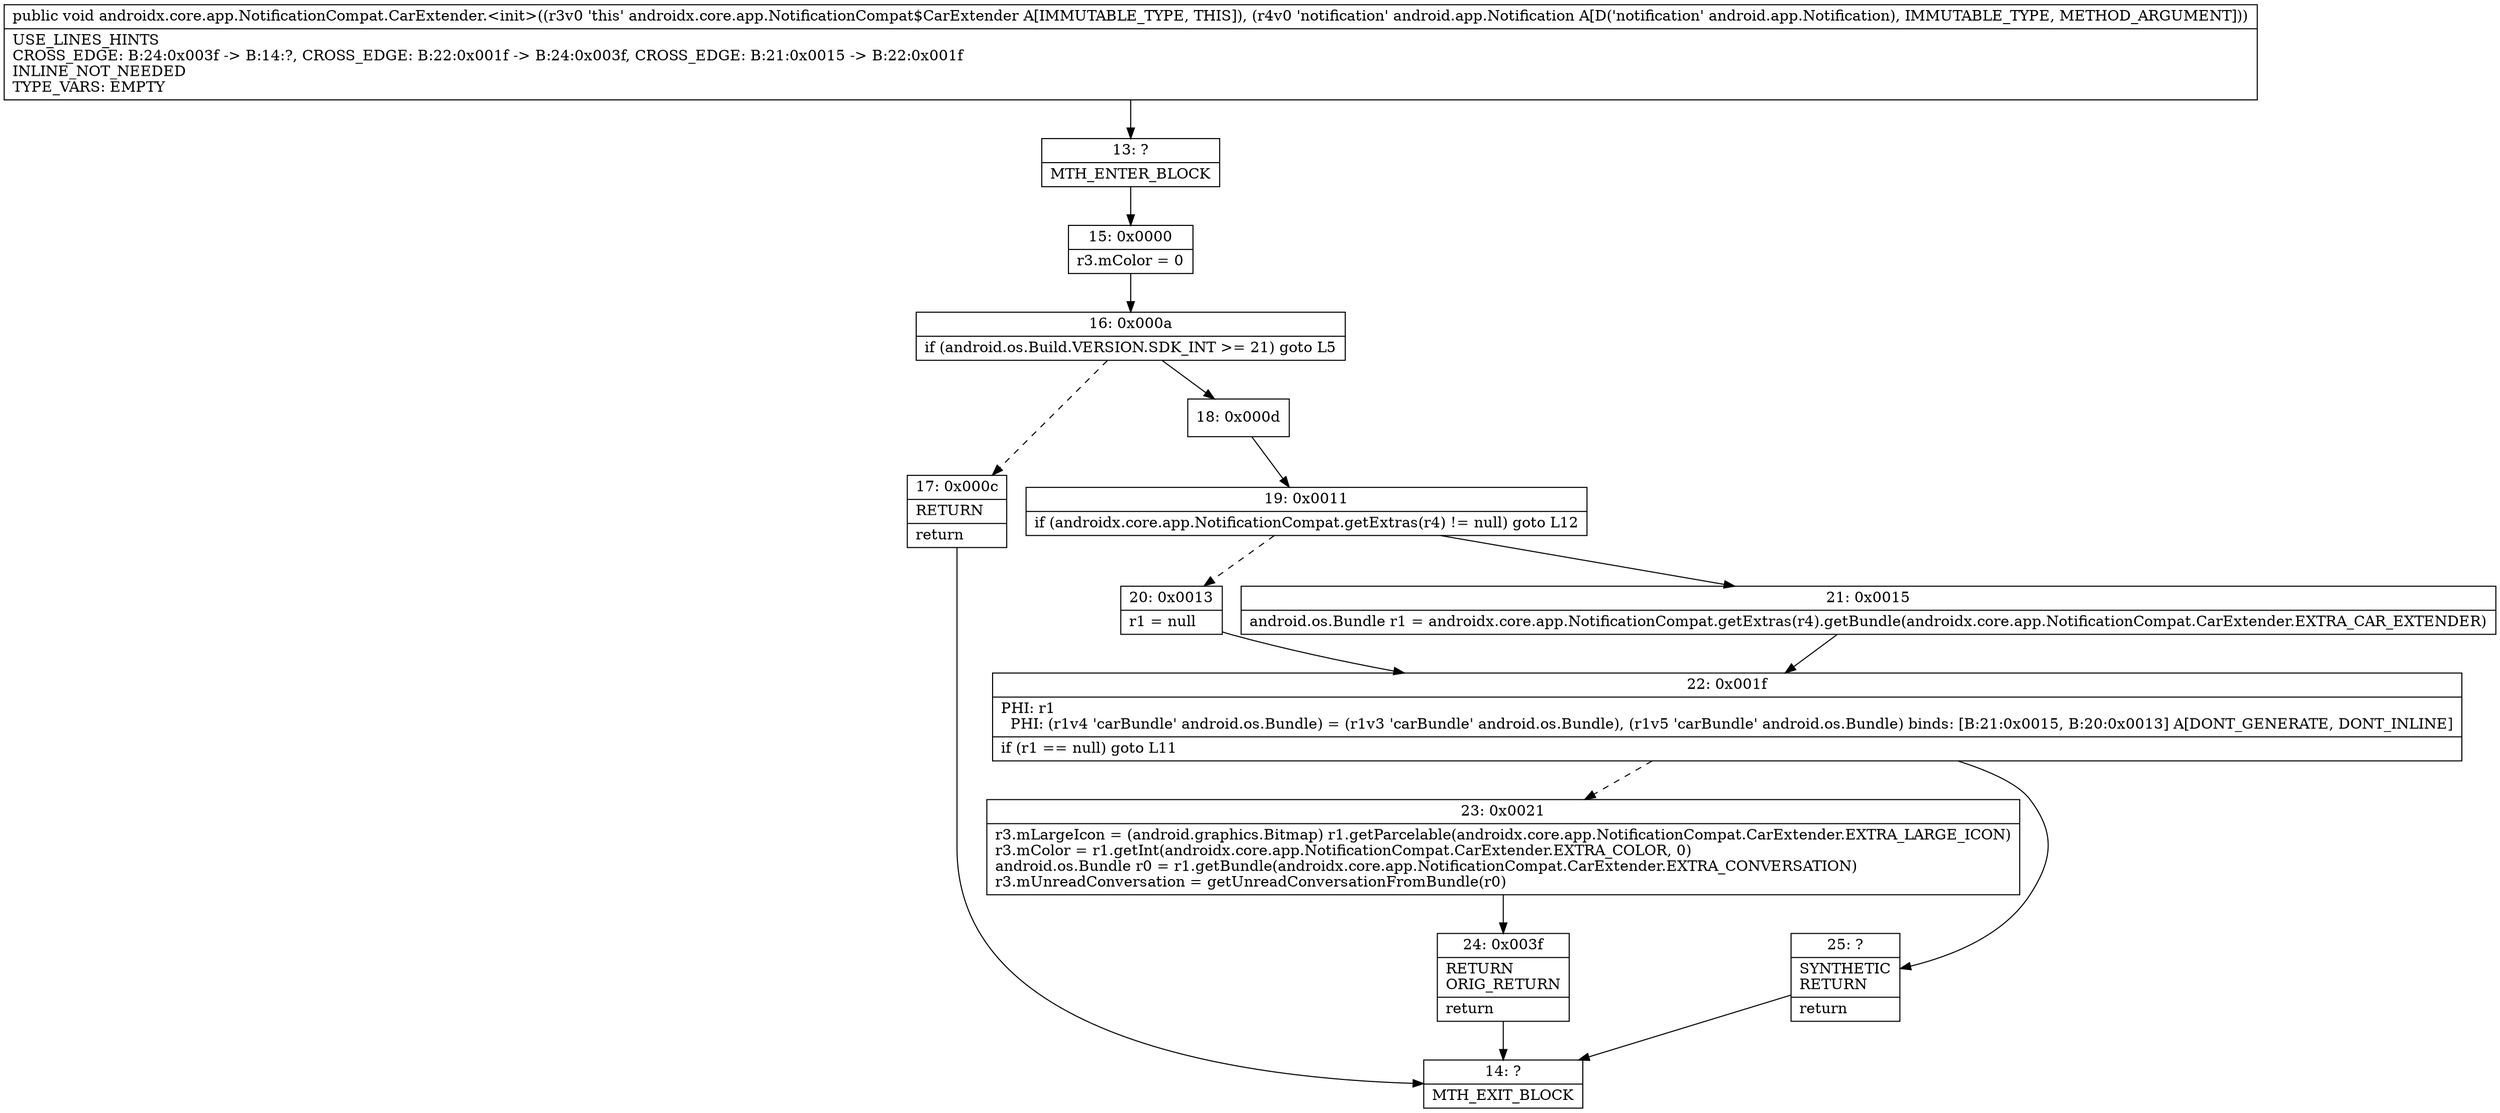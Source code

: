 digraph "CFG forandroidx.core.app.NotificationCompat.CarExtender.\<init\>(Landroid\/app\/Notification;)V" {
Node_13 [shape=record,label="{13\:\ ?|MTH_ENTER_BLOCK\l}"];
Node_15 [shape=record,label="{15\:\ 0x0000|r3.mColor = 0\l}"];
Node_16 [shape=record,label="{16\:\ 0x000a|if (android.os.Build.VERSION.SDK_INT \>= 21) goto L5\l}"];
Node_17 [shape=record,label="{17\:\ 0x000c|RETURN\l|return\l}"];
Node_14 [shape=record,label="{14\:\ ?|MTH_EXIT_BLOCK\l}"];
Node_18 [shape=record,label="{18\:\ 0x000d}"];
Node_19 [shape=record,label="{19\:\ 0x0011|if (androidx.core.app.NotificationCompat.getExtras(r4) != null) goto L12\l}"];
Node_20 [shape=record,label="{20\:\ 0x0013|r1 = null\l}"];
Node_22 [shape=record,label="{22\:\ 0x001f|PHI: r1 \l  PHI: (r1v4 'carBundle' android.os.Bundle) = (r1v3 'carBundle' android.os.Bundle), (r1v5 'carBundle' android.os.Bundle) binds: [B:21:0x0015, B:20:0x0013] A[DONT_GENERATE, DONT_INLINE]\l|if (r1 == null) goto L11\l}"];
Node_23 [shape=record,label="{23\:\ 0x0021|r3.mLargeIcon = (android.graphics.Bitmap) r1.getParcelable(androidx.core.app.NotificationCompat.CarExtender.EXTRA_LARGE_ICON)\lr3.mColor = r1.getInt(androidx.core.app.NotificationCompat.CarExtender.EXTRA_COLOR, 0)\landroid.os.Bundle r0 = r1.getBundle(androidx.core.app.NotificationCompat.CarExtender.EXTRA_CONVERSATION)\lr3.mUnreadConversation = getUnreadConversationFromBundle(r0)\l}"];
Node_24 [shape=record,label="{24\:\ 0x003f|RETURN\lORIG_RETURN\l|return\l}"];
Node_25 [shape=record,label="{25\:\ ?|SYNTHETIC\lRETURN\l|return\l}"];
Node_21 [shape=record,label="{21\:\ 0x0015|android.os.Bundle r1 = androidx.core.app.NotificationCompat.getExtras(r4).getBundle(androidx.core.app.NotificationCompat.CarExtender.EXTRA_CAR_EXTENDER)\l}"];
MethodNode[shape=record,label="{public void androidx.core.app.NotificationCompat.CarExtender.\<init\>((r3v0 'this' androidx.core.app.NotificationCompat$CarExtender A[IMMUTABLE_TYPE, THIS]), (r4v0 'notification' android.app.Notification A[D('notification' android.app.Notification), IMMUTABLE_TYPE, METHOD_ARGUMENT]))  | USE_LINES_HINTS\lCROSS_EDGE: B:24:0x003f \-\> B:14:?, CROSS_EDGE: B:22:0x001f \-\> B:24:0x003f, CROSS_EDGE: B:21:0x0015 \-\> B:22:0x001f\lINLINE_NOT_NEEDED\lTYPE_VARS: EMPTY\l}"];
MethodNode -> Node_13;Node_13 -> Node_15;
Node_15 -> Node_16;
Node_16 -> Node_17[style=dashed];
Node_16 -> Node_18;
Node_17 -> Node_14;
Node_18 -> Node_19;
Node_19 -> Node_20[style=dashed];
Node_19 -> Node_21;
Node_20 -> Node_22;
Node_22 -> Node_23[style=dashed];
Node_22 -> Node_25;
Node_23 -> Node_24;
Node_24 -> Node_14;
Node_25 -> Node_14;
Node_21 -> Node_22;
}

